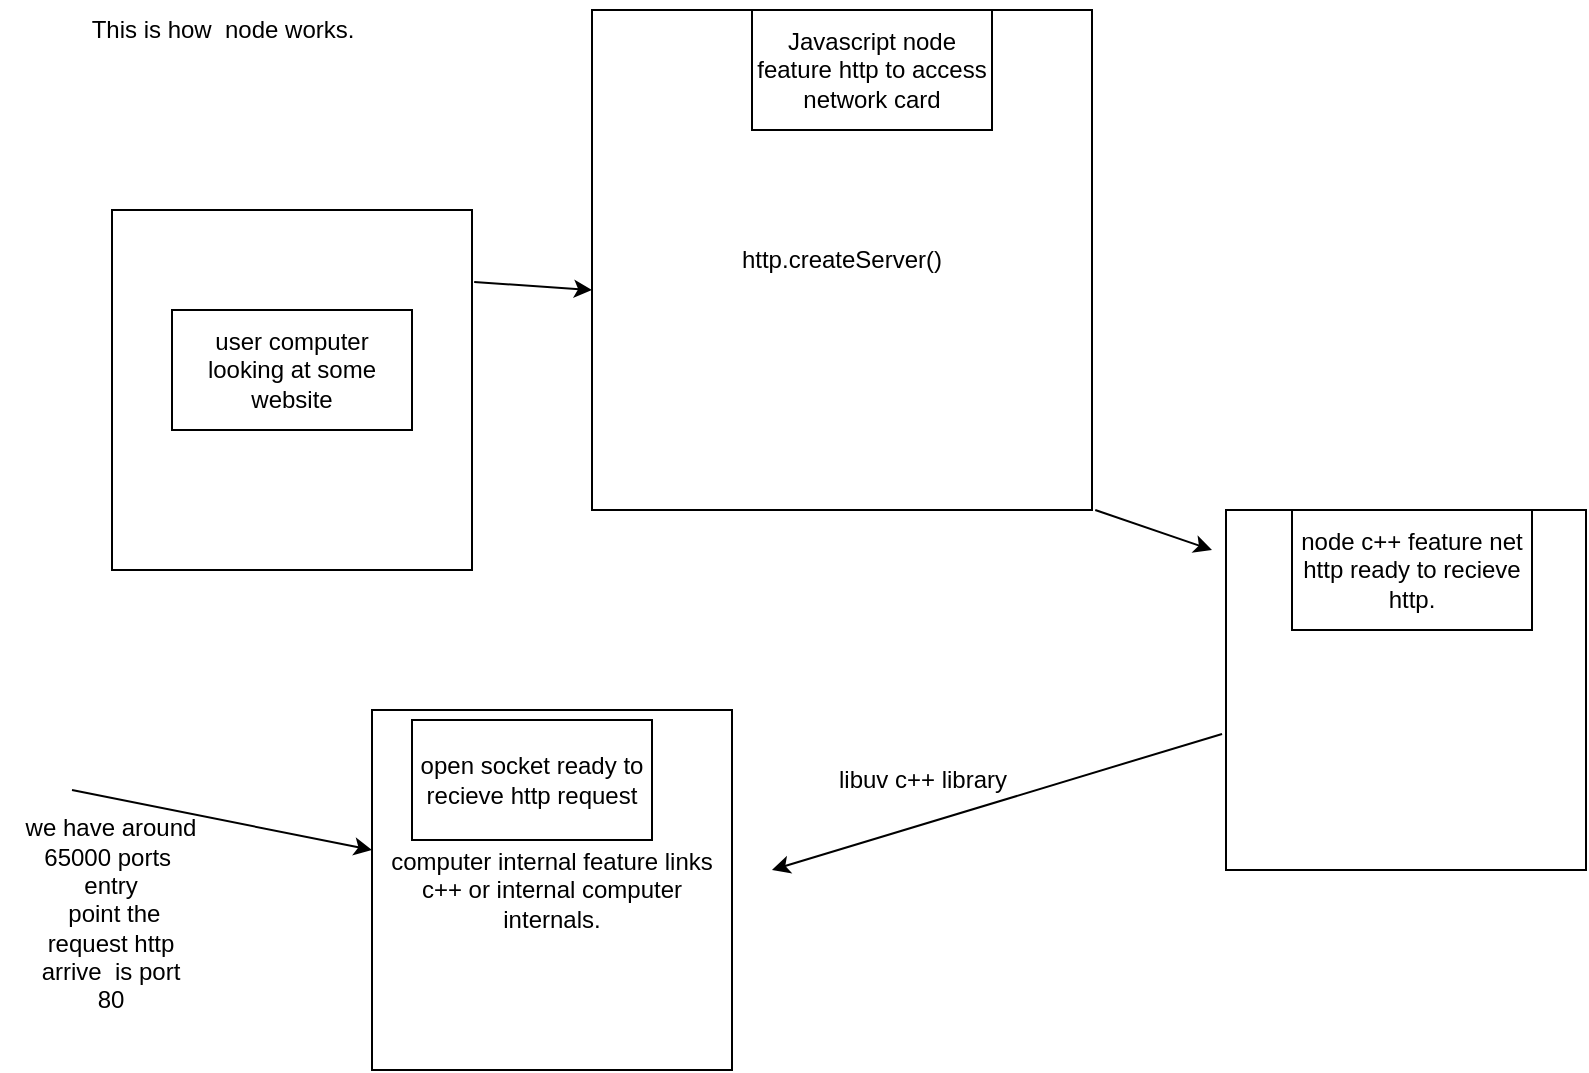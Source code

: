 <mxfile>
    <diagram id="sT43Zyof_08CwBSc2Xk7" name="Page-1">
        <mxGraphModel dx="1051" dy="619" grid="1" gridSize="10" guides="1" tooltips="1" connect="1" arrows="1" fold="1" page="1" pageScale="1" pageWidth="827" pageHeight="1169" math="0" shadow="0">
            <root>
                <mxCell id="0"/>
                <mxCell id="1" parent="0"/>
                <mxCell id="5" style="edgeStyle=none;html=1;exitX=-0.011;exitY=0.622;exitDx=0;exitDy=0;exitPerimeter=0;" edge="1" parent="1" source="9">
                    <mxGeometry relative="1" as="geometry">
                        <mxPoint x="420" y="470" as="targetPoint"/>
                    </mxGeometry>
                </mxCell>
                <mxCell id="6" style="edgeStyle=none;html=1;exitX=1.006;exitY=0.2;exitDx=0;exitDy=0;exitPerimeter=0;entryX=0;entryY=0.56;entryDx=0;entryDy=0;entryPerimeter=0;" edge="1" parent="1" source="7" target="2">
                    <mxGeometry relative="1" as="geometry">
                        <mxPoint x="300" y="220" as="targetPoint"/>
                    </mxGeometry>
                </mxCell>
                <mxCell id="2" value="http.createServer()" style="whiteSpace=wrap;html=1;aspect=fixed;" vertex="1" parent="1">
                    <mxGeometry x="330" y="40" width="250" height="250" as="geometry"/>
                </mxCell>
                <mxCell id="3" value="Javascript node feature http to access network card" style="rounded=0;whiteSpace=wrap;html=1;" vertex="1" parent="1">
                    <mxGeometry x="410" y="40" width="120" height="60" as="geometry"/>
                </mxCell>
                <mxCell id="7" value="" style="whiteSpace=wrap;html=1;aspect=fixed;" vertex="1" parent="1">
                    <mxGeometry x="90" y="140" width="180" height="180" as="geometry"/>
                </mxCell>
                <mxCell id="8" value="user computer looking at some website" style="rounded=0;whiteSpace=wrap;html=1;" vertex="1" parent="1">
                    <mxGeometry x="120" y="190" width="120" height="60" as="geometry"/>
                </mxCell>
                <mxCell id="9" value="" style="whiteSpace=wrap;html=1;aspect=fixed;" vertex="1" parent="1">
                    <mxGeometry x="647" y="290" width="180" height="180" as="geometry"/>
                </mxCell>
                <mxCell id="10" style="edgeStyle=none;html=1;" edge="1" parent="1">
                    <mxGeometry relative="1" as="geometry">
                        <mxPoint x="640" y="310" as="targetPoint"/>
                        <mxPoint x="581.622" y="290" as="sourcePoint"/>
                    </mxGeometry>
                </mxCell>
                <mxCell id="11" value="node c++ feature net http ready to recieve http." style="rounded=0;whiteSpace=wrap;html=1;" vertex="1" parent="1">
                    <mxGeometry x="680" y="290" width="120" height="60" as="geometry"/>
                </mxCell>
                <mxCell id="14" value="computer internal feature links c++ or internal computer internals." style="whiteSpace=wrap;html=1;aspect=fixed;" vertex="1" parent="1">
                    <mxGeometry x="220" y="390" width="180" height="180" as="geometry"/>
                </mxCell>
                <mxCell id="15" value="libuv c++ library" style="text;html=1;align=center;verticalAlign=middle;resizable=0;points=[];autosize=1;strokeColor=none;fillColor=none;" vertex="1" parent="1">
                    <mxGeometry x="440" y="410" width="110" height="30" as="geometry"/>
                </mxCell>
                <mxCell id="16" value="open socket ready to recieve http request" style="rounded=0;whiteSpace=wrap;html=1;" vertex="1" parent="1">
                    <mxGeometry x="240" y="395" width="120" height="60" as="geometry"/>
                </mxCell>
                <mxCell id="17" value="" style="endArrow=classic;html=1;" edge="1" parent="1">
                    <mxGeometry width="50" height="50" relative="1" as="geometry">
                        <mxPoint x="70" y="430" as="sourcePoint"/>
                        <mxPoint x="220" y="460" as="targetPoint"/>
                    </mxGeometry>
                </mxCell>
                <mxCell id="18" value="we have around &lt;br&gt;65000 ports&amp;nbsp;&lt;br&gt;entry&lt;br&gt;&amp;nbsp;point the &lt;br&gt;request http &lt;br&gt;arrive&amp;nbsp; is port&lt;br&gt;80" style="text;html=1;align=center;verticalAlign=middle;resizable=0;points=[];autosize=1;strokeColor=none;fillColor=none;" vertex="1" parent="1">
                    <mxGeometry x="34" y="437" width="110" height="110" as="geometry"/>
                </mxCell>
                <mxCell id="19" value="This is how&amp;nbsp; node works." style="text;html=1;align=center;verticalAlign=middle;resizable=0;points=[];autosize=1;strokeColor=none;fillColor=none;" vertex="1" parent="1">
                    <mxGeometry x="70" y="35" width="150" height="30" as="geometry"/>
                </mxCell>
            </root>
        </mxGraphModel>
    </diagram>
</mxfile>
